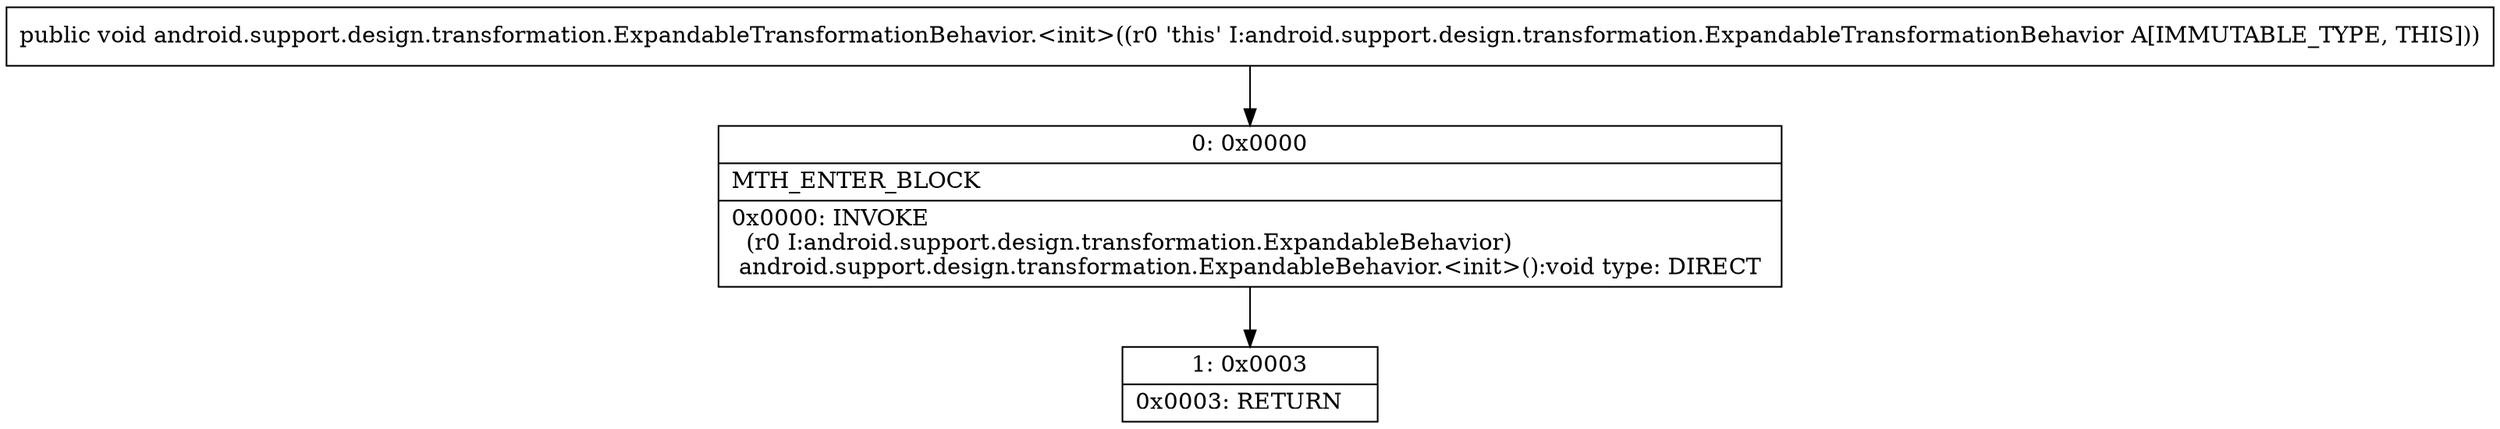 digraph "CFG forandroid.support.design.transformation.ExpandableTransformationBehavior.\<init\>()V" {
Node_0 [shape=record,label="{0\:\ 0x0000|MTH_ENTER_BLOCK\l|0x0000: INVOKE  \l  (r0 I:android.support.design.transformation.ExpandableBehavior)\l android.support.design.transformation.ExpandableBehavior.\<init\>():void type: DIRECT \l}"];
Node_1 [shape=record,label="{1\:\ 0x0003|0x0003: RETURN   \l}"];
MethodNode[shape=record,label="{public void android.support.design.transformation.ExpandableTransformationBehavior.\<init\>((r0 'this' I:android.support.design.transformation.ExpandableTransformationBehavior A[IMMUTABLE_TYPE, THIS])) }"];
MethodNode -> Node_0;
Node_0 -> Node_1;
}

